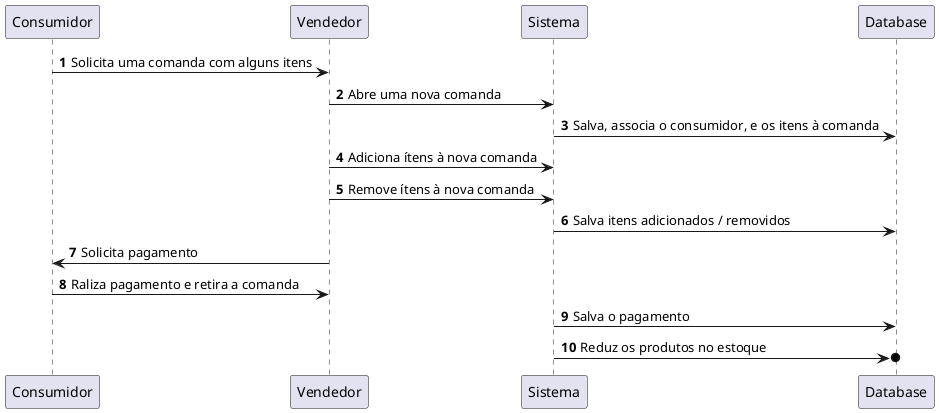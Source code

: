 @startuml
'https://plantuml.com/sequence-diagram

autonumber

Consumidor -> Vendedor: Solicita uma comanda com alguns itens
Vendedor -> Sistema: Abre uma nova comanda
Sistema -> Database: Salva, associa o consumidor, e os itens à comanda
Vendedor -> Sistema: Adiciona ítens à nova comanda
Vendedor -> Sistema: Remove ítens à nova comanda
Sistema -> Database: Salva itens adicionados / removidos
Vendedor -> Consumidor: Solicita pagamento
Consumidor -> Vendedor: Raliza pagamento e retira a comanda
Sistema -> Database: Salva o pagamento
Sistema ->o Database: Reduz os produtos no estoque
 


@enduml
